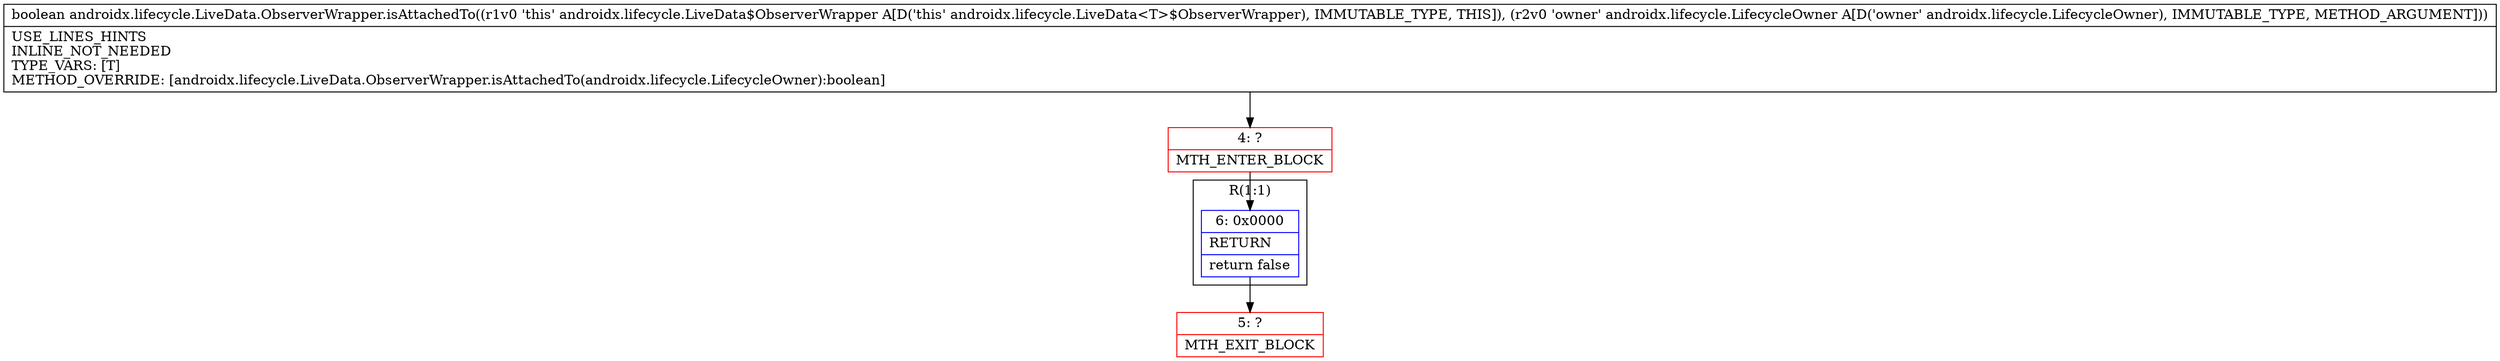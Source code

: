 digraph "CFG forandroidx.lifecycle.LiveData.ObserverWrapper.isAttachedTo(Landroidx\/lifecycle\/LifecycleOwner;)Z" {
subgraph cluster_Region_239187382 {
label = "R(1:1)";
node [shape=record,color=blue];
Node_6 [shape=record,label="{6\:\ 0x0000|RETURN\l|return false\l}"];
}
Node_4 [shape=record,color=red,label="{4\:\ ?|MTH_ENTER_BLOCK\l}"];
Node_5 [shape=record,color=red,label="{5\:\ ?|MTH_EXIT_BLOCK\l}"];
MethodNode[shape=record,label="{boolean androidx.lifecycle.LiveData.ObserverWrapper.isAttachedTo((r1v0 'this' androidx.lifecycle.LiveData$ObserverWrapper A[D('this' androidx.lifecycle.LiveData\<T\>$ObserverWrapper), IMMUTABLE_TYPE, THIS]), (r2v0 'owner' androidx.lifecycle.LifecycleOwner A[D('owner' androidx.lifecycle.LifecycleOwner), IMMUTABLE_TYPE, METHOD_ARGUMENT]))  | USE_LINES_HINTS\lINLINE_NOT_NEEDED\lTYPE_VARS: [T]\lMETHOD_OVERRIDE: [androidx.lifecycle.LiveData.ObserverWrapper.isAttachedTo(androidx.lifecycle.LifecycleOwner):boolean]\l}"];
MethodNode -> Node_4;Node_6 -> Node_5;
Node_4 -> Node_6;
}

